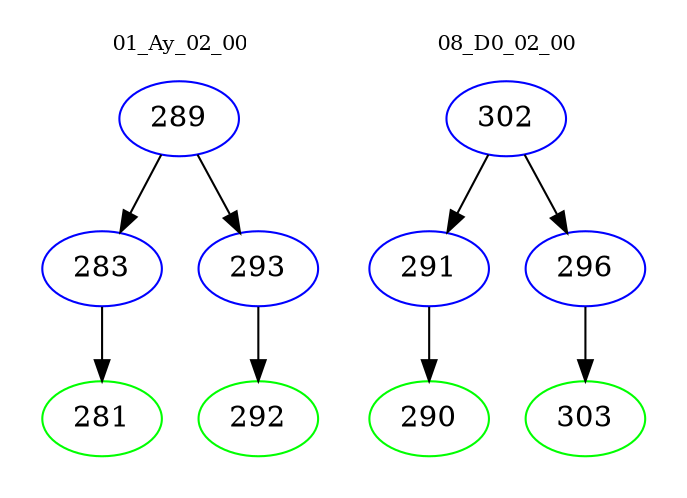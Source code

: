 digraph{
subgraph cluster_0 {
color = white
label = "01_Ay_02_00";
fontsize=10;
T0_289 [label="289", color="blue"]
T0_289 -> T0_283 [color="black"]
T0_283 [label="283", color="blue"]
T0_283 -> T0_281 [color="black"]
T0_281 [label="281", color="green"]
T0_289 -> T0_293 [color="black"]
T0_293 [label="293", color="blue"]
T0_293 -> T0_292 [color="black"]
T0_292 [label="292", color="green"]
}
subgraph cluster_1 {
color = white
label = "08_D0_02_00";
fontsize=10;
T1_302 [label="302", color="blue"]
T1_302 -> T1_291 [color="black"]
T1_291 [label="291", color="blue"]
T1_291 -> T1_290 [color="black"]
T1_290 [label="290", color="green"]
T1_302 -> T1_296 [color="black"]
T1_296 [label="296", color="blue"]
T1_296 -> T1_303 [color="black"]
T1_303 [label="303", color="green"]
}
}
